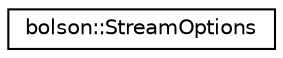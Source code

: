 digraph "Graphical Class Hierarchy"
{
 // LATEX_PDF_SIZE
  edge [fontname="Helvetica",fontsize="10",labelfontname="Helvetica",labelfontsize="10"];
  node [fontname="Helvetica",fontsize="10",shape=record];
  rankdir="LR";
  Node0 [label="bolson::StreamOptions",height=0.2,width=0.4,color="black", fillcolor="white", style="filled",URL="$structbolson_1_1_stream_options.html",tooltip="Stream subcommand options."];
}
